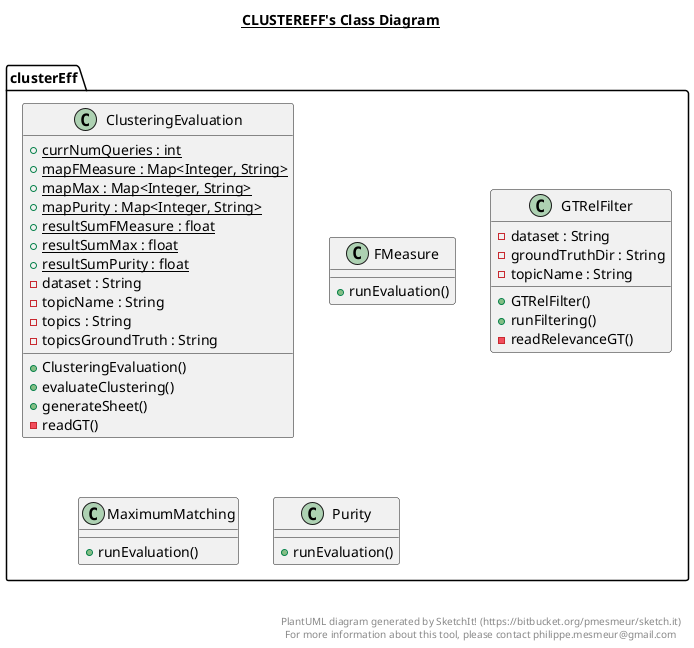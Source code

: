 @startuml

title __CLUSTEREFF's Class Diagram__\n

  namespace clusterEff {
    class clusterEff.ClusteringEvaluation {
        {static} + currNumQueries : int
        {static} + mapFMeasure : Map<Integer, String>
        {static} + mapMax : Map<Integer, String>
        {static} + mapPurity : Map<Integer, String>
        {static} + resultSumFMeasure : float
        {static} + resultSumMax : float
        {static} + resultSumPurity : float
        - dataset : String
        - topicName : String
        - topics : String
        - topicsGroundTruth : String
        + ClusteringEvaluation()
        + evaluateClustering()
        + generateSheet()
        - readGT()
    }
  }
  

  namespace clusterEff {
    class clusterEff.FMeasure {
        + runEvaluation()
    }
  }
  

  namespace clusterEff {
    class clusterEff.GTRelFilter {
        - dataset : String
        - groundTruthDir : String
        - topicName : String
        + GTRelFilter()
        + runFiltering()
        - readRelevanceGT()
    }
  }
  

  namespace clusterEff {
    class clusterEff.MaximumMatching {
        + runEvaluation()
    }
  }
  

  namespace clusterEff {
    class clusterEff.Purity {
        + runEvaluation()
    }
  }
  



right footer


PlantUML diagram generated by SketchIt! (https://bitbucket.org/pmesmeur/sketch.it)
For more information about this tool, please contact philippe.mesmeur@gmail.com
endfooter

@enduml
